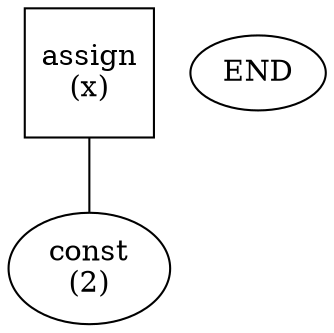 // Syntax Tree
graph {
	1 [label="assign
(x)" shape=square]
	2 [label="const
(2)"]
	3 [label=END]
	1 -- 2
}
